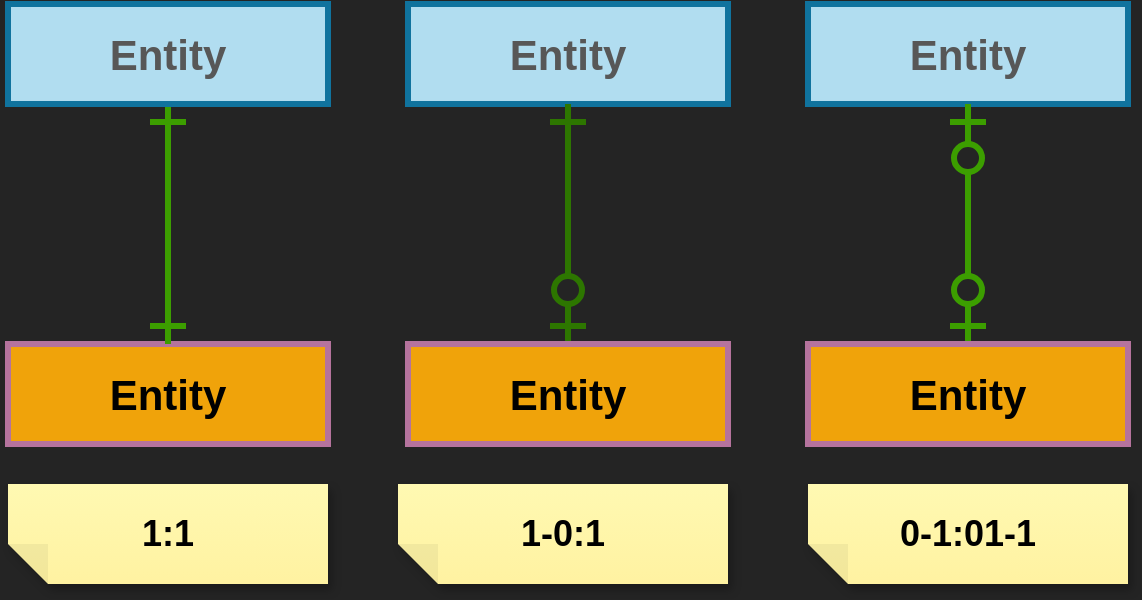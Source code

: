 <mxfile version="21.2.1" type="device">
  <diagram id="R2lEEEUBdFMjLlhIrx00" name="Page-1">
    <mxGraphModel dx="569" dy="517" grid="1" gridSize="10" guides="1" tooltips="1" connect="1" arrows="1" fold="1" page="1" pageScale="1" pageWidth="100" pageHeight="100" background="#242424" math="0" shadow="0" extFonts="Permanent Marker^https://fonts.googleapis.com/css?family=Permanent+Marker">
      <root>
        <mxCell id="0" />
        <mxCell id="1" parent="0" />
        <mxCell id="CBCMD9t05b2a7RlSfvx8-5" value="Entity" style="rounded=0;whiteSpace=wrap;html=1;hachureGap=4;fillColor=#f0a30a;strokeColor=#B5739D;fontColor=#000000;strokeWidth=3;fontSize=21;fontStyle=1" parent="1" vertex="1">
          <mxGeometry x="160" y="230" width="160" height="50" as="geometry" />
        </mxCell>
        <mxCell id="CBCMD9t05b2a7RlSfvx8-10" style="edgeStyle=none;curved=1;rounded=0;orthogonalLoop=1;jettySize=auto;html=1;entryX=0.5;entryY=0;entryDx=0;entryDy=0;endArrow=ERone;startSize=14;endSize=14;sourcePerimeterSpacing=8;targetPerimeterSpacing=8;endFill=0;labelBackgroundColor=#F4F1DE;strokeColor=#3C9E00;fontColor=#393C56;startArrow=ERone;startFill=0;strokeWidth=3;exitX=0.5;exitY=1;exitDx=0;exitDy=0;fillColor=#60a917;" parent="1" source="CBCMD9t05b2a7RlSfvx8-6" target="CBCMD9t05b2a7RlSfvx8-5" edge="1">
          <mxGeometry relative="1" as="geometry">
            <Array as="points">
              <mxPoint x="240" y="170" />
            </Array>
          </mxGeometry>
        </mxCell>
        <mxCell id="CBCMD9t05b2a7RlSfvx8-6" value="Entity" style="rounded=0;whiteSpace=wrap;html=1;hachureGap=4;fillColor=#b1ddf0;strokeColor=#10739e;strokeWidth=3;fontColor=#575757;fontSize=21;fontStyle=1" parent="1" vertex="1">
          <mxGeometry x="160" y="60" width="160" height="50" as="geometry" />
        </mxCell>
        <mxCell id="CBCMD9t05b2a7RlSfvx8-11" value="Entity" style="rounded=0;whiteSpace=wrap;html=1;hachureGap=4;fillColor=#b1ddf0;strokeColor=#10739e;strokeWidth=3;fontColor=#575757;fontSize=21;fontStyle=1" parent="1" vertex="1">
          <mxGeometry x="360" y="60" width="160" height="50" as="geometry" />
        </mxCell>
        <mxCell id="CBCMD9t05b2a7RlSfvx8-12" style="edgeStyle=none;curved=1;rounded=0;orthogonalLoop=1;jettySize=auto;html=1;entryX=0.5;entryY=0;entryDx=0;entryDy=0;endArrow=ERzeroToOne;startSize=14;endSize=14;sourcePerimeterSpacing=8;targetPerimeterSpacing=8;endFill=0;labelBackgroundColor=#F4F1DE;strokeColor=#2D7600;fontColor=#393C56;startArrow=ERone;startFill=0;strokeWidth=3;exitX=0.5;exitY=1;exitDx=0;exitDy=0;fillColor=#60a917;" parent="1" source="CBCMD9t05b2a7RlSfvx8-11" target="CBCMD9t05b2a7RlSfvx8-13" edge="1">
          <mxGeometry relative="1" as="geometry" />
        </mxCell>
        <mxCell id="CBCMD9t05b2a7RlSfvx8-13" value="Entity" style="rounded=0;whiteSpace=wrap;html=1;hachureGap=4;fillColor=#f0a30a;strokeColor=#B5739D;fontColor=#000000;strokeWidth=3;fontSize=21;fontStyle=1" parent="1" vertex="1">
          <mxGeometry x="360" y="230" width="160" height="50" as="geometry" />
        </mxCell>
        <mxCell id="CBCMD9t05b2a7RlSfvx8-14" value="Entity" style="rounded=0;whiteSpace=wrap;html=1;hachureGap=4;fillColor=#b1ddf0;strokeColor=#10739e;strokeWidth=3;fontColor=#575757;fontSize=21;fontStyle=1" parent="1" vertex="1">
          <mxGeometry x="560" y="60" width="160" height="50" as="geometry" />
        </mxCell>
        <mxCell id="CBCMD9t05b2a7RlSfvx8-15" style="edgeStyle=none;curved=1;rounded=0;orthogonalLoop=1;jettySize=auto;html=1;entryX=0.5;entryY=0;entryDx=0;entryDy=0;endArrow=ERzeroToOne;startSize=14;endSize=14;sourcePerimeterSpacing=8;targetPerimeterSpacing=8;endFill=0;labelBackgroundColor=#F4F1DE;strokeColor=#3C9E00;fontColor=#393C56;startArrow=ERzeroToOne;startFill=0;strokeWidth=3;exitX=0.5;exitY=1;exitDx=0;exitDy=0;fillColor=#60a917;" parent="1" source="CBCMD9t05b2a7RlSfvx8-14" target="CBCMD9t05b2a7RlSfvx8-16" edge="1">
          <mxGeometry relative="1" as="geometry" />
        </mxCell>
        <mxCell id="CBCMD9t05b2a7RlSfvx8-16" value="Entity" style="rounded=0;whiteSpace=wrap;html=1;hachureGap=4;fillColor=#f0a30a;strokeColor=#B5739D;fontColor=#000000;strokeWidth=3;fontSize=21;fontStyle=1" parent="1" vertex="1">
          <mxGeometry x="560" y="230" width="160" height="50" as="geometry" />
        </mxCell>
        <mxCell id="CBCMD9t05b2a7RlSfvx8-19" value="0-1:01-1" style="shape=note;whiteSpace=wrap;html=1;backgroundOutline=1;fontColor=#000000;darkOpacity=0.05;fillColor=#FFF9B2;strokeColor=none;fillStyle=solid;direction=west;gradientDirection=north;gradientColor=#FFF2A1;shadow=1;size=20;pointerEvents=1;hachureGap=4;strokeWidth=4;fontStyle=1;fontSize=18;" parent="1" vertex="1">
          <mxGeometry x="560" y="300" width="160" height="50" as="geometry" />
        </mxCell>
        <mxCell id="CBCMD9t05b2a7RlSfvx8-20" value="1-0:1" style="shape=note;whiteSpace=wrap;html=1;backgroundOutline=1;fontColor=#000000;darkOpacity=0.05;fillColor=#FFF9B2;strokeColor=none;fillStyle=solid;direction=west;gradientDirection=north;gradientColor=#FFF2A1;shadow=1;size=20;pointerEvents=1;hachureGap=4;strokeWidth=4;fontStyle=1;fontSize=18;" parent="1" vertex="1">
          <mxGeometry x="355" y="300" width="165" height="50" as="geometry" />
        </mxCell>
        <mxCell id="CBCMD9t05b2a7RlSfvx8-21" value="1:1" style="shape=note;whiteSpace=wrap;html=1;backgroundOutline=1;fontColor=#000000;darkOpacity=0.05;fillColor=#FFF9B2;strokeColor=none;fillStyle=solid;direction=west;gradientDirection=north;gradientColor=#FFF2A1;shadow=1;size=20;pointerEvents=1;hachureGap=4;strokeWidth=4;fontStyle=1;fontSize=18;" parent="1" vertex="1">
          <mxGeometry x="160" y="300" width="160" height="50" as="geometry" />
        </mxCell>
      </root>
    </mxGraphModel>
  </diagram>
</mxfile>
